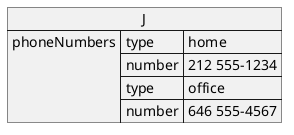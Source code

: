 {
  "sha1": "g5nb1yijmo0iadivgjiowbh5avzgoe1",
  "insertion": {
    "when": "2024-06-01T09:03:07.226Z",
    "url": "https://forum.plantuml.net/15481/possible-link-elements-from-two-jsons-with-both-jsons-embeded?show=16047#c16047",
    "user": "plantuml@gmail.com"
  }
}
@startuml
json J {
  "phoneNumbers": [
    {
      "type": "home",
      "number": "212 555-1234"
    },
    {
      "type": "office",
      "number": "646 555-4567"
    }]
}
@enduml
